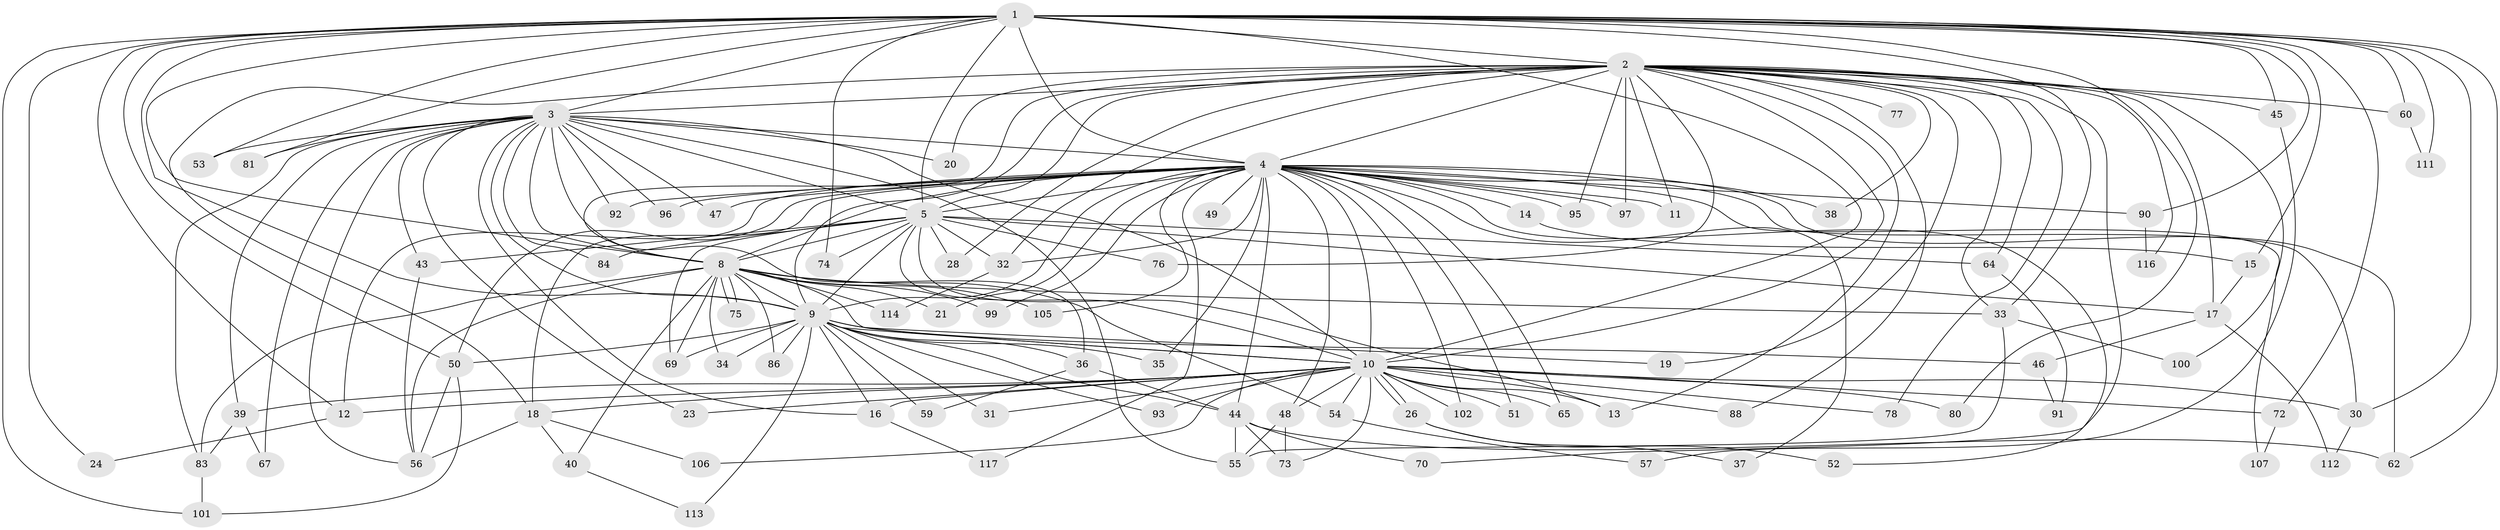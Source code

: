 // original degree distribution, {26: 0.03389830508474576, 25: 0.00847457627118644, 20: 0.00847457627118644, 17: 0.00847457627118644, 22: 0.00847457627118644, 24: 0.00847457627118644, 30: 0.00847457627118644, 2: 0.5677966101694916, 4: 0.1016949152542373, 3: 0.211864406779661, 6: 0.00847457627118644, 7: 0.00847457627118644, 5: 0.01694915254237288}
// Generated by graph-tools (version 1.1) at 2025/41/03/06/25 10:41:38]
// undirected, 90 vertices, 209 edges
graph export_dot {
graph [start="1"]
  node [color=gray90,style=filled];
  1 [super="+29"];
  2 [super="+7"];
  3 [super="+27"];
  4 [super="+6"];
  5 [super="+115"];
  8 [super="+42"];
  9 [super="+68"];
  10 [super="+63"];
  11;
  12 [super="+104"];
  13;
  14;
  15 [super="+98"];
  16 [super="+25"];
  17 [super="+22"];
  18 [super="+58"];
  19;
  20;
  21;
  23;
  24;
  26;
  28;
  30 [super="+79"];
  31;
  32 [super="+109"];
  33 [super="+85"];
  34;
  35;
  36 [super="+41"];
  37;
  38;
  39;
  40;
  43 [super="+66"];
  44 [super="+108"];
  45;
  46;
  47;
  48 [super="+94"];
  49;
  50 [super="+61"];
  51;
  52;
  53;
  54;
  55 [super="+110"];
  56 [super="+82"];
  57;
  59;
  60;
  62 [super="+71"];
  64;
  65;
  67;
  69 [super="+89"];
  70;
  72;
  73 [super="+118"];
  74;
  75;
  76;
  77;
  78;
  80;
  81;
  83 [super="+87"];
  84;
  86;
  88;
  90;
  91;
  92;
  93;
  95;
  96;
  97;
  99;
  100;
  101 [super="+103"];
  102;
  105;
  106;
  107;
  111;
  112;
  113;
  114;
  116;
  117;
  1 -- 2 [weight=2];
  1 -- 3;
  1 -- 4 [weight=3];
  1 -- 5;
  1 -- 8;
  1 -- 9;
  1 -- 10;
  1 -- 12;
  1 -- 15;
  1 -- 24;
  1 -- 30;
  1 -- 33;
  1 -- 45;
  1 -- 50;
  1 -- 53;
  1 -- 60;
  1 -- 62;
  1 -- 72;
  1 -- 74;
  1 -- 80;
  1 -- 90;
  1 -- 101;
  1 -- 111;
  1 -- 81;
  2 -- 3 [weight=3];
  2 -- 4 [weight=4];
  2 -- 5 [weight=2];
  2 -- 8 [weight=2];
  2 -- 9 [weight=2];
  2 -- 10 [weight=2];
  2 -- 11;
  2 -- 17 [weight=2];
  2 -- 19;
  2 -- 20;
  2 -- 28;
  2 -- 38;
  2 -- 45;
  2 -- 64;
  2 -- 70;
  2 -- 76;
  2 -- 77 [weight=2];
  2 -- 78;
  2 -- 88;
  2 -- 95;
  2 -- 97;
  2 -- 100;
  2 -- 13;
  2 -- 32;
  2 -- 33;
  2 -- 116;
  2 -- 60;
  2 -- 18;
  3 -- 4 [weight=2];
  3 -- 5;
  3 -- 8;
  3 -- 9;
  3 -- 10;
  3 -- 16;
  3 -- 20;
  3 -- 23;
  3 -- 36 [weight=2];
  3 -- 39;
  3 -- 43;
  3 -- 47;
  3 -- 55;
  3 -- 67;
  3 -- 81;
  3 -- 83;
  3 -- 84;
  3 -- 92;
  3 -- 96;
  3 -- 53;
  3 -- 56;
  4 -- 5 [weight=2];
  4 -- 8 [weight=3];
  4 -- 9 [weight=2];
  4 -- 10 [weight=2];
  4 -- 14 [weight=2];
  4 -- 32;
  4 -- 35;
  4 -- 37;
  4 -- 44;
  4 -- 47;
  4 -- 48;
  4 -- 51;
  4 -- 92;
  4 -- 96;
  4 -- 97;
  4 -- 102;
  4 -- 105;
  4 -- 107;
  4 -- 65;
  4 -- 11;
  4 -- 18;
  4 -- 21;
  4 -- 90;
  4 -- 95;
  4 -- 99;
  4 -- 38;
  4 -- 49;
  4 -- 50;
  4 -- 52;
  4 -- 117;
  4 -- 12;
  4 -- 30;
  4 -- 62;
  5 -- 8;
  5 -- 9 [weight=2];
  5 -- 10;
  5 -- 13;
  5 -- 17;
  5 -- 28;
  5 -- 43;
  5 -- 64;
  5 -- 69;
  5 -- 74;
  5 -- 76;
  5 -- 84;
  5 -- 32;
  8 -- 9;
  8 -- 10;
  8 -- 21;
  8 -- 34;
  8 -- 40;
  8 -- 54;
  8 -- 56;
  8 -- 69;
  8 -- 75;
  8 -- 75;
  8 -- 99;
  8 -- 114;
  8 -- 105;
  8 -- 86;
  8 -- 33;
  8 -- 83;
  9 -- 10;
  9 -- 16;
  9 -- 19;
  9 -- 31;
  9 -- 34;
  9 -- 35;
  9 -- 36;
  9 -- 46;
  9 -- 59;
  9 -- 86;
  9 -- 93;
  9 -- 113;
  9 -- 44;
  9 -- 50;
  9 -- 69;
  10 -- 12;
  10 -- 18;
  10 -- 23;
  10 -- 26;
  10 -- 26;
  10 -- 30;
  10 -- 31;
  10 -- 39;
  10 -- 48;
  10 -- 51;
  10 -- 54;
  10 -- 65;
  10 -- 72;
  10 -- 73;
  10 -- 78;
  10 -- 80;
  10 -- 93;
  10 -- 102;
  10 -- 106;
  10 -- 88;
  10 -- 13;
  10 -- 16;
  12 -- 24;
  14 -- 15;
  15 -- 17;
  16 -- 117;
  17 -- 112;
  17 -- 46;
  18 -- 40;
  18 -- 56;
  18 -- 106;
  26 -- 37;
  26 -- 52;
  30 -- 112;
  32 -- 114;
  33 -- 55;
  33 -- 100;
  36 -- 44;
  36 -- 59;
  39 -- 67;
  39 -- 83;
  40 -- 113;
  43 -- 56;
  44 -- 55;
  44 -- 62;
  44 -- 70;
  44 -- 73;
  45 -- 57;
  46 -- 91;
  48 -- 73;
  48 -- 55;
  50 -- 56;
  50 -- 101;
  54 -- 57;
  60 -- 111;
  64 -- 91;
  72 -- 107;
  83 -- 101;
  90 -- 116;
}
